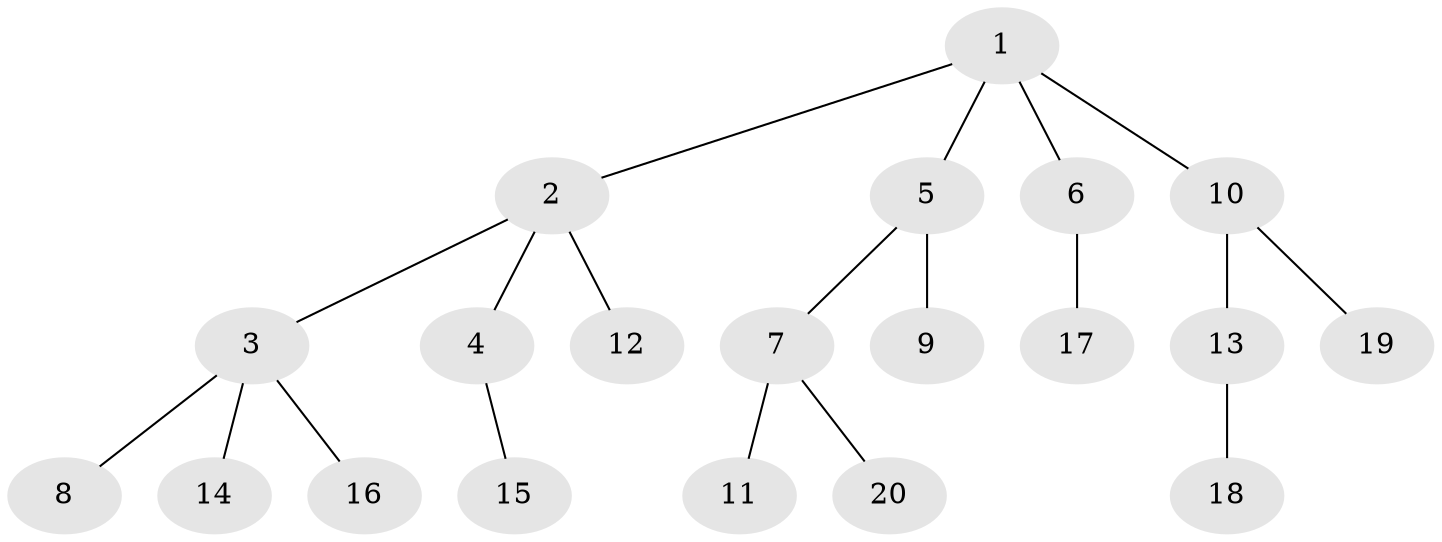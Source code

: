 // Generated by graph-tools (version 1.1) at 2025/46/02/15/25 05:46:28]
// undirected, 20 vertices, 19 edges
graph export_dot {
graph [start="1"]
  node [color=gray90,style=filled];
  1;
  2;
  3;
  4;
  5;
  6;
  7;
  8;
  9;
  10;
  11;
  12;
  13;
  14;
  15;
  16;
  17;
  18;
  19;
  20;
  1 -- 2;
  1 -- 5;
  1 -- 6;
  1 -- 10;
  2 -- 3;
  2 -- 4;
  2 -- 12;
  3 -- 8;
  3 -- 14;
  3 -- 16;
  4 -- 15;
  5 -- 7;
  5 -- 9;
  6 -- 17;
  7 -- 11;
  7 -- 20;
  10 -- 13;
  10 -- 19;
  13 -- 18;
}
